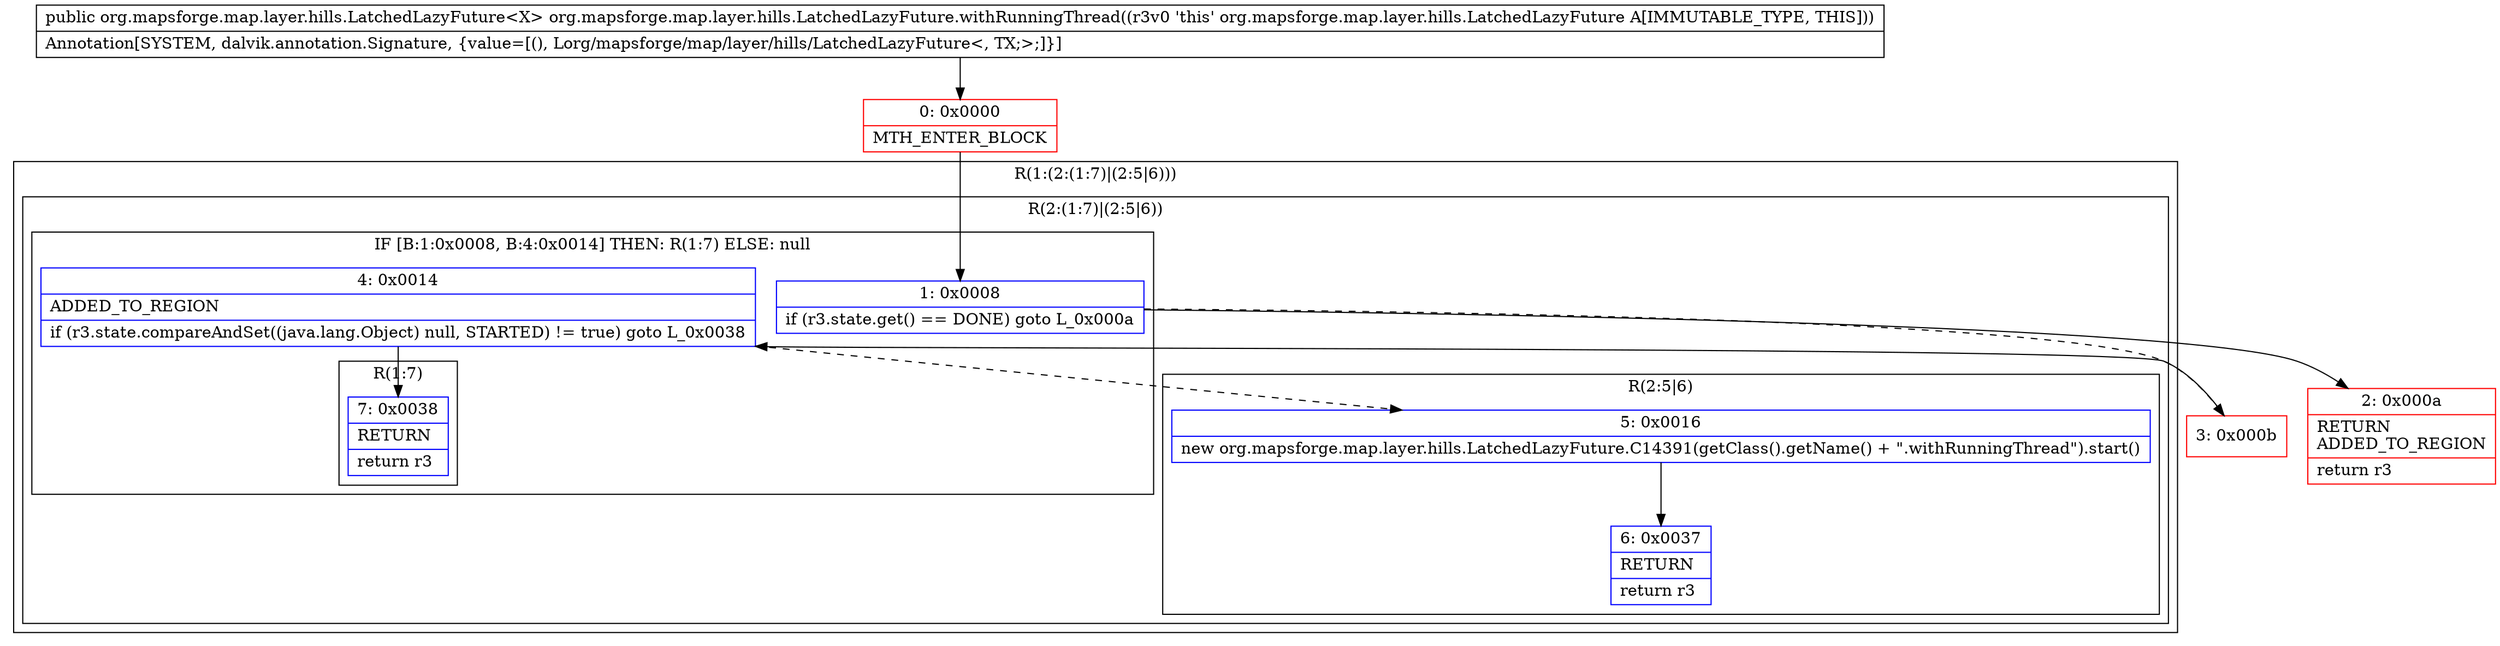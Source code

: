digraph "CFG fororg.mapsforge.map.layer.hills.LatchedLazyFuture.withRunningThread()Lorg\/mapsforge\/map\/layer\/hills\/LatchedLazyFuture;" {
subgraph cluster_Region_869456087 {
label = "R(1:(2:(1:7)|(2:5|6)))";
node [shape=record,color=blue];
subgraph cluster_Region_1007378698 {
label = "R(2:(1:7)|(2:5|6))";
node [shape=record,color=blue];
subgraph cluster_IfRegion_24381793 {
label = "IF [B:1:0x0008, B:4:0x0014] THEN: R(1:7) ELSE: null";
node [shape=record,color=blue];
Node_1 [shape=record,label="{1\:\ 0x0008|if (r3.state.get() == DONE) goto L_0x000a\l}"];
Node_4 [shape=record,label="{4\:\ 0x0014|ADDED_TO_REGION\l|if (r3.state.compareAndSet((java.lang.Object) null, STARTED) != true) goto L_0x0038\l}"];
subgraph cluster_Region_1239587772 {
label = "R(1:7)";
node [shape=record,color=blue];
Node_7 [shape=record,label="{7\:\ 0x0038|RETURN\l|return r3\l}"];
}
}
subgraph cluster_Region_1825826359 {
label = "R(2:5|6)";
node [shape=record,color=blue];
Node_5 [shape=record,label="{5\:\ 0x0016|new org.mapsforge.map.layer.hills.LatchedLazyFuture.C14391(getClass().getName() + \".withRunningThread\").start()\l}"];
Node_6 [shape=record,label="{6\:\ 0x0037|RETURN\l|return r3\l}"];
}
}
}
Node_0 [shape=record,color=red,label="{0\:\ 0x0000|MTH_ENTER_BLOCK\l}"];
Node_2 [shape=record,color=red,label="{2\:\ 0x000a|RETURN\lADDED_TO_REGION\l|return r3\l}"];
Node_3 [shape=record,color=red,label="{3\:\ 0x000b}"];
MethodNode[shape=record,label="{public org.mapsforge.map.layer.hills.LatchedLazyFuture\<X\> org.mapsforge.map.layer.hills.LatchedLazyFuture.withRunningThread((r3v0 'this' org.mapsforge.map.layer.hills.LatchedLazyFuture A[IMMUTABLE_TYPE, THIS]))  | Annotation[SYSTEM, dalvik.annotation.Signature, \{value=[(), Lorg\/mapsforge\/map\/layer\/hills\/LatchedLazyFuture\<, TX;\>;]\}]\l}"];
MethodNode -> Node_0;
Node_1 -> Node_2;
Node_1 -> Node_3[style=dashed];
Node_4 -> Node_5[style=dashed];
Node_4 -> Node_7;
Node_5 -> Node_6;
Node_0 -> Node_1;
Node_3 -> Node_4;
}

